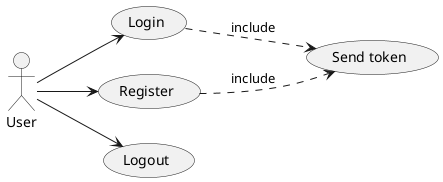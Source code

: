 @startuml
left to right direction

actor User
usecase "Login" as Login
usecase "Register" as Register
usecase "Logout" as Logout
usecase "Send token" as Token

User --> Login
User --> Register 
User --> Logout

Register ..> Token: include
Login ..> Token: include
@enduml

